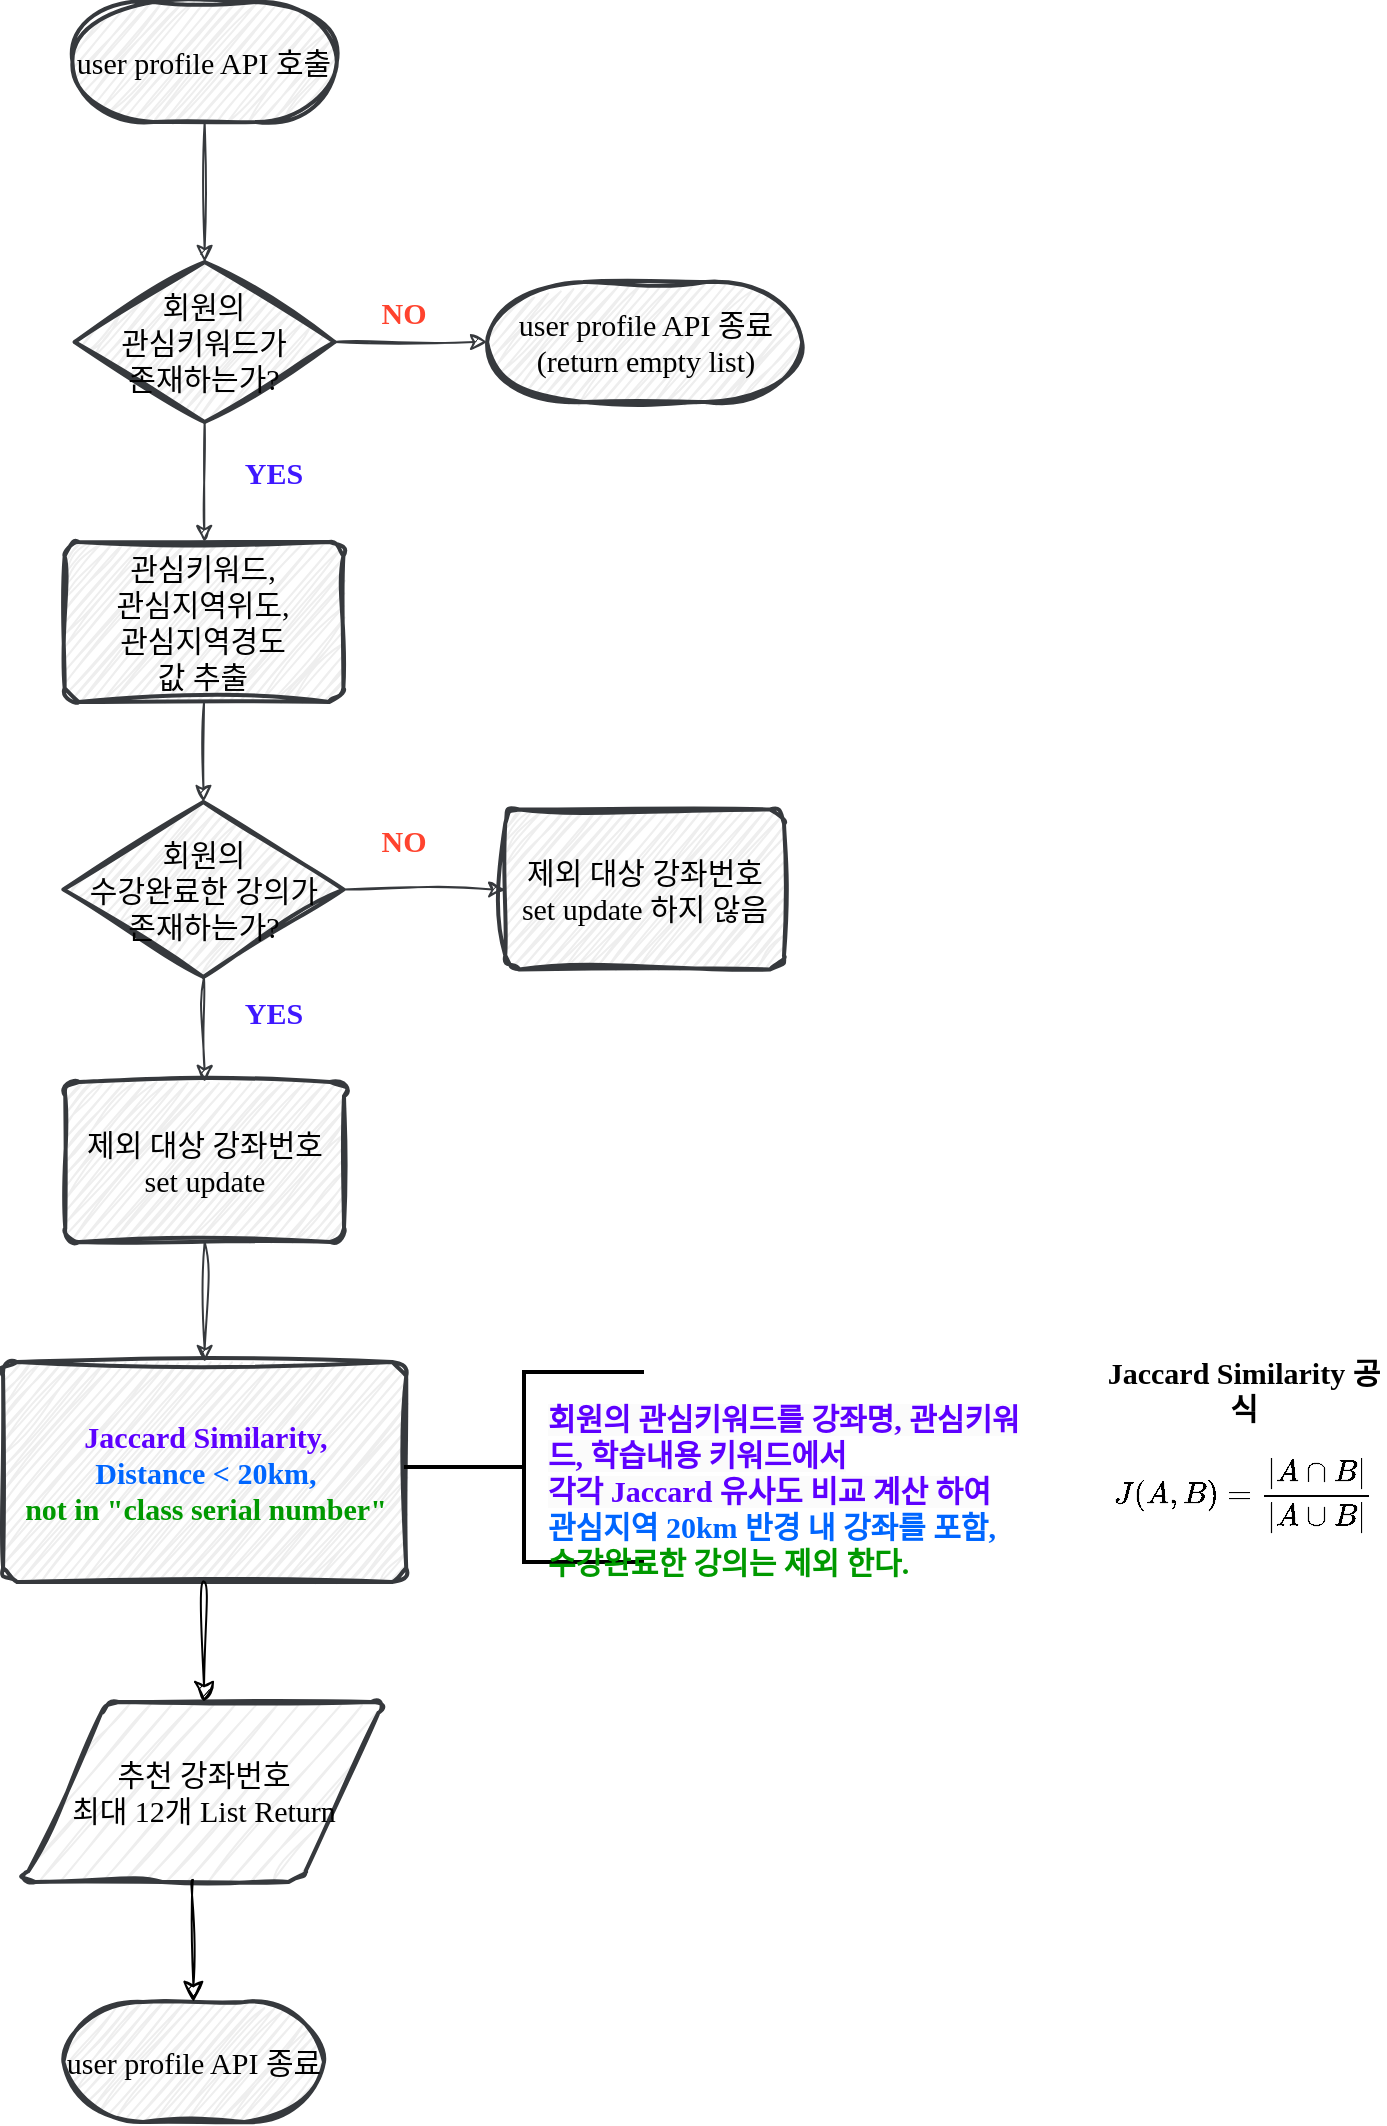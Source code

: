 <mxfile version="24.6.4" type="github">
  <diagram name="Page-1" id="c7558073-3199-34d8-9f00-42111426c3f3">
    <mxGraphModel dx="1235" dy="1783" grid="1" gridSize="10" guides="1" tooltips="1" connect="1" arrows="1" fold="1" page="1" pageScale="1" pageWidth="826" pageHeight="1169" background="none" math="1" shadow="0">
      <root>
        <mxCell id="0" />
        <mxCell id="1" parent="0" />
        <mxCell id="8HuYiIvFP8ExP7IEhl2--209" value="user profile API 호출" style="strokeWidth=2;html=1;shape=mxgraph.flowchart.terminator;whiteSpace=wrap;sketch=1;hachureGap=4;jiggle=2;curveFitting=1;fontFamily=나눔손글씨 부장님 눈치체;labelBackgroundColor=none;fontStyle=0;fillColor=#eeeeee;strokeColor=#36393d;fontSize=15;" parent="1" vertex="1">
          <mxGeometry x="74.23" y="-1120" width="132.18" height="60" as="geometry" />
        </mxCell>
        <mxCell id="8HuYiIvFP8ExP7IEhl2--210" value="" style="endArrow=classic;html=1;rounded=0;sketch=1;hachureGap=4;jiggle=2;curveFitting=1;fontFamily=나눔손글씨 부장님 눈치체;exitX=0.5;exitY=1;exitDx=0;exitDy=0;exitPerimeter=0;entryX=0.5;entryY=0;entryDx=0;entryDy=0;entryPerimeter=0;fillColor=#eeeeee;strokeColor=#36393d;fontSize=15;" parent="1" source="8HuYiIvFP8ExP7IEhl2--209" target="8HuYiIvFP8ExP7IEhl2--211" edge="1">
          <mxGeometry width="50" height="50" relative="1" as="geometry">
            <mxPoint x="139.9" y="-1030" as="sourcePoint" />
            <mxPoint x="140.32" y="-1010" as="targetPoint" />
          </mxGeometry>
        </mxCell>
        <mxCell id="8HuYiIvFP8ExP7IEhl2--211" value="회원의&lt;div style=&quot;font-size: 15px;&quot;&gt;관심키워드가&lt;div style=&quot;font-size: 15px;&quot;&gt;존재하는가?&lt;/div&gt;&lt;/div&gt;" style="strokeWidth=2;html=1;shape=mxgraph.flowchart.decision;whiteSpace=wrap;sketch=1;hachureGap=4;jiggle=2;curveFitting=1;fontFamily=나눔손글씨 부장님 눈치체;fillColor=#eeeeee;strokeColor=#36393d;fontSize=15;" parent="1" vertex="1">
          <mxGeometry x="75.32" y="-990" width="130" height="80" as="geometry" />
        </mxCell>
        <mxCell id="8HuYiIvFP8ExP7IEhl2--214" value="" style="endArrow=classic;html=1;rounded=0;sketch=1;hachureGap=4;jiggle=2;curveFitting=1;fontFamily=나눔손글씨 부장님 눈치체;exitX=1;exitY=0.5;exitDx=0;exitDy=0;exitPerimeter=0;entryX=0;entryY=0.5;entryDx=0;entryDy=0;entryPerimeter=0;fillColor=#eeeeee;strokeColor=#36393d;fontSize=15;" parent="1" source="8HuYiIvFP8ExP7IEhl2--211" target="8HuYiIvFP8ExP7IEhl2--218" edge="1">
          <mxGeometry width="50" height="50" relative="1" as="geometry">
            <mxPoint x="405.32" y="-920" as="sourcePoint" />
            <mxPoint x="271.57" y="-950" as="targetPoint" />
          </mxGeometry>
        </mxCell>
        <mxCell id="8HuYiIvFP8ExP7IEhl2--215" value="YES" style="text;html=1;align=center;verticalAlign=middle;whiteSpace=wrap;rounded=0;fontFamily=나눔손글씨 부장님 눈치체;fontSize=15;fillColor=none;fontStyle=1;fontColor=#3E17FF;" parent="1" vertex="1">
          <mxGeometry x="145.32" y="-900" width="60" height="30" as="geometry" />
        </mxCell>
        <mxCell id="8HuYiIvFP8ExP7IEhl2--217" value="" style="endArrow=classic;html=1;rounded=0;sketch=1;hachureGap=4;jiggle=2;curveFitting=1;fontFamily=나눔손글씨 부장님 눈치체;exitX=0.5;exitY=1;exitDx=0;exitDy=0;exitPerimeter=0;fillColor=#eeeeee;strokeColor=#36393d;fontSize=15;" parent="1" source="8HuYiIvFP8ExP7IEhl2--211" target="8HuYiIvFP8ExP7IEhl2--226" edge="1">
          <mxGeometry width="50" height="50" relative="1" as="geometry">
            <mxPoint x="215.32" y="-945" as="sourcePoint" />
            <mxPoint x="140.32" y="-860.0" as="targetPoint" />
          </mxGeometry>
        </mxCell>
        <mxCell id="8HuYiIvFP8ExP7IEhl2--218" value="user profile API&amp;nbsp;&lt;span style=&quot;background-color: initial; font-size: 15px;&quot;&gt;종료&lt;/span&gt;&lt;div style=&quot;font-size: 15px;&quot;&gt;&lt;span style=&quot;background-color: initial; font-size: 15px;&quot;&gt;(return empty list)&lt;/span&gt;&lt;/div&gt;" style="strokeWidth=2;html=1;shape=mxgraph.flowchart.terminator;whiteSpace=wrap;sketch=1;hachureGap=4;jiggle=2;curveFitting=1;fontFamily=나눔손글씨 부장님 눈치체;fillColor=#eeeeee;strokeColor=#36393d;fontSize=15;" parent="1" vertex="1">
          <mxGeometry x="281.57" y="-980" width="157.5" height="60" as="geometry" />
        </mxCell>
        <mxCell id="8HuYiIvFP8ExP7IEhl2--223" value="NO" style="text;html=1;align=center;verticalAlign=middle;whiteSpace=wrap;rounded=0;fontFamily=나눔손글씨 부장님 눈치체;fontSize=15;fillColor=none;fontStyle=1;fontColor=#FF432E;" parent="1" vertex="1">
          <mxGeometry x="210.32" y="-980" width="60" height="30" as="geometry" />
        </mxCell>
        <mxCell id="8HuYiIvFP8ExP7IEhl2--226" value="관심키워드,&lt;div style=&quot;font-size: 15px;&quot;&gt;관심지역위도,&lt;/div&gt;&lt;div style=&quot;font-size: 15px;&quot;&gt;관심지역경도&lt;/div&gt;&lt;div style=&quot;font-size: 15px;&quot;&gt;값 추출&lt;/div&gt;" style="rounded=1;whiteSpace=wrap;html=1;absoluteArcSize=1;arcSize=14;strokeWidth=2;sketch=1;hachureGap=4;jiggle=2;curveFitting=1;fontFamily=나눔손글씨 부장님 눈치체;fillColor=#eeeeee;strokeColor=#36393d;fontSize=15;" parent="1" vertex="1">
          <mxGeometry x="70.32" y="-850" width="139.38" height="80" as="geometry" />
        </mxCell>
        <mxCell id="8HuYiIvFP8ExP7IEhl2--227" value="" style="endArrow=classic;html=1;rounded=0;sketch=1;hachureGap=4;jiggle=2;curveFitting=1;fontFamily=나눔손글씨 부장님 눈치체;exitX=0.5;exitY=1;exitDx=0;exitDy=0;entryX=0.5;entryY=0;entryDx=0;entryDy=0;entryPerimeter=0;fillColor=#eeeeee;strokeColor=#36393d;fontSize=15;" parent="1" source="8HuYiIvFP8ExP7IEhl2--226" target="8HuYiIvFP8ExP7IEhl2--229" edge="1">
          <mxGeometry width="50" height="50" relative="1" as="geometry">
            <mxPoint x="391.57" y="-800" as="sourcePoint" />
            <mxPoint x="139.57" y="-710" as="targetPoint" />
          </mxGeometry>
        </mxCell>
        <mxCell id="8HuYiIvFP8ExP7IEhl2--229" value="회원의&lt;div style=&quot;font-size: 15px;&quot;&gt;수강완료한&amp;nbsp;&lt;span style=&quot;background-color: initial; font-size: 15px;&quot;&gt;강의가&lt;/span&gt;&lt;/div&gt;&lt;div style=&quot;font-size: 15px;&quot;&gt;&lt;span style=&quot;background-color: initial; font-size: 15px;&quot;&gt;존재하는가?&lt;/span&gt;&lt;/div&gt;" style="strokeWidth=2;html=1;shape=mxgraph.flowchart.decision;whiteSpace=wrap;sketch=1;hachureGap=4;jiggle=2;curveFitting=1;fontFamily=나눔손글씨 부장님 눈치체;fillColor=#eeeeee;strokeColor=#36393d;fontSize=15;" parent="1" vertex="1">
          <mxGeometry x="69.7" y="-720" width="140" height="87.5" as="geometry" />
        </mxCell>
        <mxCell id="8HuYiIvFP8ExP7IEhl2--232" value="" style="endArrow=classic;html=1;rounded=0;sketch=1;hachureGap=4;jiggle=2;curveFitting=1;fontFamily=나눔손글씨 부장님 눈치체;entryX=0.5;entryY=0;entryDx=0;entryDy=0;fillColor=#eeeeee;strokeColor=#36393d;fontSize=15;" parent="1" source="8HuYiIvFP8ExP7IEhl2--229" target="8HuYiIvFP8ExP7IEhl2--237" edge="1">
          <mxGeometry width="50" height="50" relative="1" as="geometry">
            <mxPoint x="139.46" y="-630" as="sourcePoint" />
            <mxPoint x="139.46" y="-580" as="targetPoint" />
          </mxGeometry>
        </mxCell>
        <mxCell id="8HuYiIvFP8ExP7IEhl2--233" value="" style="endArrow=classic;html=1;rounded=0;sketch=1;hachureGap=4;jiggle=2;curveFitting=1;fontFamily=나눔손글씨 부장님 눈치체;exitX=1;exitY=0.5;exitDx=0;exitDy=0;exitPerimeter=0;entryX=0;entryY=0.5;entryDx=0;entryDy=0;fillColor=#eeeeee;strokeColor=#36393d;fontSize=15;" parent="1" source="8HuYiIvFP8ExP7IEhl2--229" target="8HuYiIvFP8ExP7IEhl2--236" edge="1">
          <mxGeometry width="50" height="50" relative="1" as="geometry">
            <mxPoint x="220.57" y="-676.67" as="sourcePoint" />
            <mxPoint x="281.57" y="-677" as="targetPoint" />
          </mxGeometry>
        </mxCell>
        <mxCell id="8HuYiIvFP8ExP7IEhl2--236" value="제외 대상 강좌번호&lt;div style=&quot;font-size: 15px;&quot;&gt;set update 하지 않음&lt;/div&gt;" style="rounded=1;whiteSpace=wrap;html=1;absoluteArcSize=1;arcSize=14;strokeWidth=2;sketch=1;hachureGap=4;jiggle=2;curveFitting=1;fontFamily=나눔손글씨 부장님 눈치체;fillColor=#eeeeee;strokeColor=#36393d;fontSize=15;" parent="1" vertex="1">
          <mxGeometry x="290.63" y="-716.25" width="139.38" height="80" as="geometry" />
        </mxCell>
        <mxCell id="8HuYiIvFP8ExP7IEhl2--237" value="제외 대상 강좌번호&lt;div style=&quot;font-size: 15px;&quot;&gt;set update&lt;/div&gt;" style="rounded=1;whiteSpace=wrap;html=1;absoluteArcSize=1;arcSize=14;strokeWidth=2;sketch=1;hachureGap=4;jiggle=2;curveFitting=1;fontFamily=나눔손글씨 부장님 눈치체;fillColor=#eeeeee;strokeColor=#36393d;fontSize=15;" parent="1" vertex="1">
          <mxGeometry x="70.63" y="-580" width="139.38" height="80" as="geometry" />
        </mxCell>
        <mxCell id="8HuYiIvFP8ExP7IEhl2--238" value="&lt;font color=&quot;#5d00ff&quot; style=&quot;font-size: 15px;&quot;&gt;&lt;b style=&quot;font-size: 15px;&quot;&gt;Jaccard Similarity,&lt;/b&gt;&lt;/font&gt;&lt;div style=&quot;font-size: 15px;&quot;&gt;&lt;font color=&quot;#0066ff&quot; style=&quot;font-size: 15px;&quot;&gt;&lt;b style=&quot;font-size: 15px;&quot;&gt;Distance &amp;lt; 20km,&lt;/b&gt;&lt;/font&gt;&lt;/div&gt;&lt;div style=&quot;font-size: 15px;&quot;&gt;&lt;font color=&quot;#009900&quot; style=&quot;font-size: 15px;&quot;&gt;&lt;b style=&quot;font-size: 15px;&quot;&gt;not in &quot;class serial number&quot;&lt;/b&gt;&lt;/font&gt;&lt;/div&gt;" style="rounded=1;whiteSpace=wrap;html=1;absoluteArcSize=1;arcSize=14;strokeWidth=2;sketch=1;hachureGap=4;jiggle=2;curveFitting=1;fontFamily=나눔손글씨 부장님 눈치체;fillColor=#eeeeee;strokeColor=#36393d;fontSize=15;" parent="1" vertex="1">
          <mxGeometry x="39.54" y="-440" width="201.57" height="110" as="geometry" />
        </mxCell>
        <mxCell id="8HuYiIvFP8ExP7IEhl2--240" value="" style="endArrow=classic;html=1;rounded=0;sketch=1;hachureGap=4;jiggle=2;curveFitting=1;fontFamily=나눔손글씨 부장님 눈치체;entryX=0.5;entryY=0;entryDx=0;entryDy=0;exitX=0.5;exitY=1;exitDx=0;exitDy=0;fillColor=#eeeeee;strokeColor=#36393d;fontSize=15;" parent="1" source="8HuYiIvFP8ExP7IEhl2--237" target="8HuYiIvFP8ExP7IEhl2--238" edge="1">
          <mxGeometry width="50" height="50" relative="1" as="geometry">
            <mxPoint x="139.2" y="-490" as="sourcePoint" />
            <mxPoint x="140.2" y="-438" as="targetPoint" />
          </mxGeometry>
        </mxCell>
        <mxCell id="8HuYiIvFP8ExP7IEhl2--245" value="NO" style="text;html=1;align=center;verticalAlign=middle;whiteSpace=wrap;rounded=0;fontFamily=나눔손글씨 부장님 눈치체;fontSize=15;fillColor=none;fontStyle=1;fontColor=#FF432E;" parent="1" vertex="1">
          <mxGeometry x="210.32" y="-716.25" width="60" height="30" as="geometry" />
        </mxCell>
        <mxCell id="8HuYiIvFP8ExP7IEhl2--247" value="YES" style="text;html=1;align=center;verticalAlign=middle;whiteSpace=wrap;rounded=0;fontFamily=나눔손글씨 부장님 눈치체;fontSize=15;fillColor=none;fontStyle=1;fontColor=#3E17FF;" parent="1" vertex="1">
          <mxGeometry x="145.32" y="-630" width="60" height="30" as="geometry" />
        </mxCell>
        <mxCell id="8HuYiIvFP8ExP7IEhl2--248" value="user profile API 종료" style="strokeWidth=2;html=1;shape=mxgraph.flowchart.terminator;whiteSpace=wrap;sketch=1;hachureGap=4;jiggle=2;curveFitting=1;fontFamily=나눔손글씨 부장님 눈치체;labelBackgroundColor=none;fontStyle=0;fillColor=#eeeeee;strokeColor=#36393d;fontSize=15;" parent="1" vertex="1">
          <mxGeometry x="69.7" y="-120" width="130.3" height="60" as="geometry" />
        </mxCell>
        <mxCell id="S92XERj_PqHJQFMyFbLS-4" value="&lt;div style=&quot;font-size: 15px;&quot;&gt;&lt;b style=&quot;font-size: 15px;&quot;&gt;Jaccard Similarity 공식&lt;/b&gt;&lt;/div&gt;\[&lt;br style=&quot;font-size: 15px;&quot;&gt;J(A, B) = \frac{|A \cap B|}{|A \cup B|}&lt;br style=&quot;font-size: 15px;&quot;&gt;\]" style="rounded=1;whiteSpace=wrap;html=1;absoluteArcSize=1;arcSize=14;strokeWidth=2;sketch=1;hachureGap=4;jiggle=2;curveFitting=1;fontFamily=나눔손글씨 부장님 눈치체;fillColor=none;strokeColor=none;fontSize=15;" parent="1" vertex="1">
          <mxGeometry x="590" y="-432.5" width="140" height="80" as="geometry" />
        </mxCell>
        <mxCell id="BTvdHkG63R1qvQy1ZEPR-1" value="&lt;span style=&quot;font-size: 15px;&quot;&gt;추천 강좌번호&lt;/span&gt;&lt;div style=&quot;font-size: 15px;&quot;&gt;최대 12개&amp;nbsp;&lt;span style=&quot;background-color: initial; font-size: 15px;&quot;&gt;List Return&lt;/span&gt;&lt;/div&gt;" style="shape=parallelogram;html=1;strokeWidth=2;perimeter=parallelogramPerimeter;whiteSpace=wrap;rounded=1;arcSize=12;size=0.23;fillColor=#eeeeee;strokeColor=#36393d;sketch=1;curveFitting=1;jiggle=2;fontFamily=나눔손글씨 부장님 눈치체;fontSize=15;" parent="1" vertex="1">
          <mxGeometry x="49.7" y="-270" width="180" height="90" as="geometry" />
        </mxCell>
        <mxCell id="BTvdHkG63R1qvQy1ZEPR-6" value="" style="endArrow=classic;html=1;rounded=0;fontSize=15;startSize=8;endSize=8;curved=1;exitX=0.5;exitY=1;exitDx=0;exitDy=0;sketch=1;curveFitting=1;jiggle=2;fontFamily=나눔손글씨 부장님 눈치체;" parent="1" source="8HuYiIvFP8ExP7IEhl2--238" target="BTvdHkG63R1qvQy1ZEPR-1" edge="1">
          <mxGeometry width="50" height="50" relative="1" as="geometry">
            <mxPoint x="160" y="-180" as="sourcePoint" />
            <mxPoint x="210" y="-230" as="targetPoint" />
          </mxGeometry>
        </mxCell>
        <mxCell id="BTvdHkG63R1qvQy1ZEPR-7" value="" style="endArrow=classic;html=1;rounded=0;fontSize=15;startSize=8;endSize=8;curved=1;exitX=0.471;exitY=0.991;exitDx=0;exitDy=0;sketch=1;curveFitting=1;jiggle=2;exitPerimeter=0;fontFamily=나눔손글씨 부장님 눈치체;" parent="1" source="BTvdHkG63R1qvQy1ZEPR-1" target="8HuYiIvFP8ExP7IEhl2--248" edge="1">
          <mxGeometry width="50" height="50" relative="1" as="geometry">
            <mxPoint x="150" y="-320" as="sourcePoint" />
            <mxPoint x="150" y="-260" as="targetPoint" />
          </mxGeometry>
        </mxCell>
        <mxCell id="BTvdHkG63R1qvQy1ZEPR-8" value="" style="strokeWidth=2;html=1;shape=mxgraph.flowchart.annotation_2;align=left;labelPosition=right;pointerEvents=1;fontFamily=나눔손글씨 부장님 눈치체;fontSize=15;" parent="1" vertex="1">
          <mxGeometry x="240" y="-435" width="120" height="95" as="geometry" />
        </mxCell>
        <mxCell id="BTvdHkG63R1qvQy1ZEPR-9" value="&lt;font style=&quot;forced-color-adjust: none; font-size: 15px; font-style: normal; font-variant-ligatures: normal; font-variant-caps: normal; font-weight: 400; letter-spacing: normal; orphans: 2; text-align: center; text-indent: 0px; text-transform: none; widows: 2; word-spacing: 0px; -webkit-text-stroke-width: 0px; white-space: normal; background-color: rgb(251, 251, 251); text-decoration-thickness: initial; text-decoration-style: initial; text-decoration-color: initial;&quot; color=&quot;#5d00ff&quot;&gt;&lt;b style=&quot;forced-color-adjust: none; font-size: 15px;&quot;&gt;&lt;b style=&quot;font-size: 15px;&quot;&gt;회원의 관심키워드를&amp;nbsp;&lt;/b&gt;강좌명, 관심키워드, 학습내용 키워드에서&lt;/b&gt;&lt;/font&gt;&lt;div&gt;&lt;font style=&quot;forced-color-adjust: none; font-size: 15px; font-style: normal; font-variant-ligatures: normal; font-variant-caps: normal; font-weight: 400; letter-spacing: normal; orphans: 2; text-align: center; text-indent: 0px; text-transform: none; widows: 2; word-spacing: 0px; -webkit-text-stroke-width: 0px; white-space: normal; background-color: rgb(251, 251, 251); text-decoration-thickness: initial; text-decoration-style: initial; text-decoration-color: initial;&quot; color=&quot;#5d00ff&quot;&gt;&lt;b style=&quot;forced-color-adjust: none; font-size: 15px;&quot;&gt;각각 Jaccard 유사도 비교 계산 하여&lt;/b&gt;&lt;/font&gt;&lt;div style=&quot;font-size: 15px;&quot;&gt;&lt;font color=&quot;#0066ff&quot; style=&quot;text-align: center; font-size: 15px;&quot;&gt;&lt;b style=&quot;font-size: 15px;&quot;&gt;관심지역 20km 반경 내 강좌를 포함,&lt;/b&gt;&lt;/font&gt;&lt;/div&gt;&lt;div style=&quot;font-size: 15px;&quot;&gt;&lt;b style=&quot;color: rgb(0, 153, 0); background-color: initial; text-align: center; font-size: 15px;&quot;&gt;수강완료한 강의는 제외 한다.&lt;/b&gt;&lt;/div&gt;&lt;/div&gt;" style="text;whiteSpace=wrap;html=1;fontFamily=나눔손글씨 부장님 눈치체;fontSize=15;" parent="1" vertex="1">
          <mxGeometry x="310" y="-427.5" width="240" height="70" as="geometry" />
        </mxCell>
      </root>
    </mxGraphModel>
  </diagram>
</mxfile>
